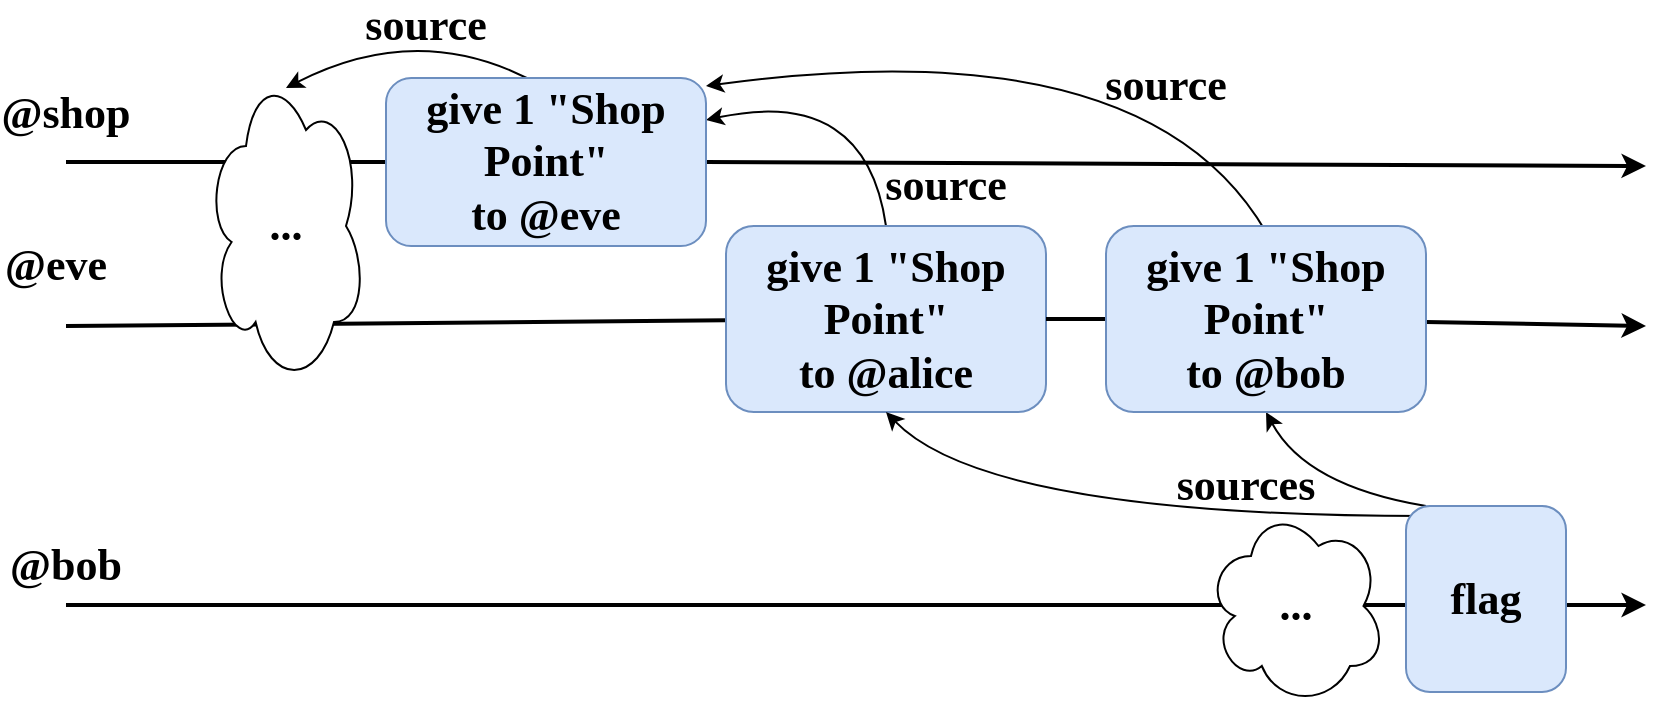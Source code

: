 <mxfile version="20.2.5" type="device"><diagram id="lmHBTVYNVSSq7VpwQHuB" name="Page-1"><mxGraphModel dx="1035" dy="554" grid="1" gridSize="10" guides="1" tooltips="1" connect="1" arrows="1" fold="1" page="1" pageScale="1" pageWidth="850" pageHeight="1100" math="0" shadow="0"><root><mxCell id="0"/><mxCell id="1" parent="0"/><mxCell id="oaYGhUz5jzB0BM-q3-1G-2" value="" style="endArrow=classic;html=1;strokeWidth=2;startArrow=none;fontFamily=libertine;fontStyle=1;fontSize=22;exitX=1;exitY=0.5;exitDx=0;exitDy=0;" parent="1" source="oaYGhUz5jzB0BM-q3-1G-8" edge="1"><mxGeometry width="50" height="50" relative="1" as="geometry"><mxPoint x="810" y="200" as="sourcePoint"/><mxPoint x="830" y="200" as="targetPoint"/></mxGeometry></mxCell><mxCell id="oaYGhUz5jzB0BM-q3-1G-3" value="@shop" style="text;html=1;strokeColor=none;fillColor=none;align=center;verticalAlign=middle;whiteSpace=wrap;rounded=0;fontSize=22;fontFamily=libertine;fontStyle=1" parent="1" vertex="1"><mxGeometry x="20" y="164" width="40" height="20" as="geometry"/></mxCell><mxCell id="oaYGhUz5jzB0BM-q3-1G-4" value="@eve" style="text;html=1;strokeColor=none;fillColor=none;align=center;verticalAlign=middle;whiteSpace=wrap;rounded=0;fontSize=22;fontFamily=libertine;fontStyle=1" parent="1" vertex="1"><mxGeometry x="15" y="240" width="40" height="20" as="geometry"/></mxCell><mxCell id="oaYGhUz5jzB0BM-q3-1G-5" value="" style="endArrow=classic;html=1;strokeWidth=2;startArrow=none;fontFamily=libertine;fontStyle=1;fontSize=22;" parent="1" source="oaYGhUz5jzB0BM-q3-1G-43" edge="1"><mxGeometry width="50" height="50" relative="1" as="geometry"><mxPoint x="40" y="280" as="sourcePoint"/><mxPoint x="830" y="280" as="targetPoint"/></mxGeometry></mxCell><mxCell id="oaYGhUz5jzB0BM-q3-1G-9" value="" style="endArrow=none;html=1;strokeWidth=2;fontFamily=libertine;fontStyle=1;fontSize=22;startArrow=none;" parent="1" target="oaYGhUz5jzB0BM-q3-1G-8" edge="1"><mxGeometry width="50" height="50" relative="1" as="geometry"><mxPoint x="40" y="198" as="sourcePoint"/><mxPoint x="570" y="200" as="targetPoint"/></mxGeometry></mxCell><mxCell id="oaYGhUz5jzB0BM-q3-1G-10" value="" style="curved=1;endArrow=none;html=1;fontSize=22;strokeWidth=1;startArrow=classic;startFill=1;endFill=0;fontFamily=libertine;fontStyle=1;exitX=0.625;exitY=0.013;exitDx=0;exitDy=0;exitPerimeter=0;" parent="1" edge="1"><mxGeometry width="50" height="50" relative="1" as="geometry"><mxPoint x="150" y="160.988" as="sourcePoint"/><mxPoint x="300" y="175" as="targetPoint"/><Array as="points"><mxPoint x="230" y="120"/></Array></mxGeometry></mxCell><mxCell id="oaYGhUz5jzB0BM-q3-1G-11" value="source" style="text;html=1;strokeColor=none;fillColor=none;align=center;verticalAlign=middle;whiteSpace=wrap;rounded=0;fontSize=22;fontFamily=libertine;fontStyle=1" parent="1" vertex="1"><mxGeometry x="200" y="120" width="40" height="20" as="geometry"/></mxCell><mxCell id="oaYGhUz5jzB0BM-q3-1G-13" value="" style="endArrow=none;html=1;strokeWidth=2;fontFamily=libertine;fontStyle=1;fontSize=22;" parent="1" target="oaYGhUz5jzB0BM-q3-1G-12" edge="1"><mxGeometry width="50" height="50" relative="1" as="geometry"><mxPoint x="40" y="280" as="sourcePoint"/><mxPoint x="650" y="280" as="targetPoint"/></mxGeometry></mxCell><mxCell id="oaYGhUz5jzB0BM-q3-1G-20" value="" style="curved=1;endArrow=none;html=1;fontSize=22;strokeWidth=1;startArrow=classic;startFill=1;endFill=0;exitX=1;exitY=0.25;exitDx=0;exitDy=0;fontFamily=libertine;fontStyle=1;entryX=0.5;entryY=0;entryDx=0;entryDy=0;" parent="1" source="oaYGhUz5jzB0BM-q3-1G-8" target="oaYGhUz5jzB0BM-q3-1G-12" edge="1"><mxGeometry width="50" height="50" relative="1" as="geometry"><mxPoint x="430" y="170" as="sourcePoint"/><mxPoint x="650" y="255" as="targetPoint"/><Array as="points"><mxPoint x="440" y="160"/></Array></mxGeometry></mxCell><mxCell id="oaYGhUz5jzB0BM-q3-1G-23" value="source" style="text;html=1;strokeColor=none;fillColor=none;align=center;verticalAlign=middle;whiteSpace=wrap;rounded=0;fontSize=22;fontFamily=libertine;fontStyle=1" parent="1" vertex="1"><mxGeometry x="460" y="200" width="40" height="20" as="geometry"/></mxCell><mxCell id="oaYGhUz5jzB0BM-q3-1G-15" value="..." style="ellipse;shape=cloud;whiteSpace=wrap;html=1;fontSize=22;fontFamily=libertine;fontStyle=1" parent="1" vertex="1"><mxGeometry x="110" y="150" width="80" height="160" as="geometry"/></mxCell><mxCell id="oaYGhUz5jzB0BM-q3-1G-8" value="give 1 &quot;Shop Point&quot;&lt;br style=&quot;font-size: 22px;&quot;&gt;to @eve" style="rounded=1;whiteSpace=wrap;html=1;fontSize=22;fillColor=#dae8fc;strokeColor=#6c8ebf;fontFamily=libertine;fontStyle=1" parent="1" vertex="1"><mxGeometry x="200" y="156" width="160" height="84" as="geometry"/></mxCell><mxCell id="oaYGhUz5jzB0BM-q3-1G-12" value="give 1 &quot;Shop Point&quot;&lt;br style=&quot;font-size: 22px&quot;&gt;to @alice" style="rounded=1;whiteSpace=wrap;html=1;fontSize=22;fillColor=#dae8fc;strokeColor=#6c8ebf;fontFamily=libertine;fontStyle=1" parent="1" vertex="1"><mxGeometry x="370" y="230" width="160" height="93" as="geometry"/></mxCell><mxCell id="oaYGhUz5jzB0BM-q3-1G-44" value="" style="endArrow=none;html=1;strokeWidth=2;startArrow=none;fontFamily=libertine;fontStyle=1;fontSize=22;" parent="1" source="oaYGhUz5jzB0BM-q3-1G-12" target="oaYGhUz5jzB0BM-q3-1G-43" edge="1"><mxGeometry width="50" height="50" relative="1" as="geometry"><mxPoint x="530" y="277.237" as="sourcePoint"/><mxPoint x="830" y="280" as="targetPoint"/></mxGeometry></mxCell><mxCell id="oaYGhUz5jzB0BM-q3-1G-45" value="" style="curved=1;endArrow=none;html=1;fontSize=22;strokeWidth=1;startArrow=classic;startFill=1;endFill=0;fontFamily=libertine;fontStyle=1;entryX=0.5;entryY=0;entryDx=0;entryDy=0;" parent="1" edge="1"><mxGeometry width="50" height="50" relative="1" as="geometry"><mxPoint x="360" y="160" as="sourcePoint"/><mxPoint x="640" y="233" as="targetPoint"/><Array as="points"><mxPoint x="580" y="130"/></Array></mxGeometry></mxCell><mxCell id="oaYGhUz5jzB0BM-q3-1G-47" value="source" style="text;html=1;strokeColor=none;fillColor=none;align=center;verticalAlign=middle;whiteSpace=wrap;rounded=0;fontSize=22;fontFamily=libertine;fontStyle=1" parent="1" vertex="1"><mxGeometry x="570" y="150" width="40" height="20" as="geometry"/></mxCell><mxCell id="WvJrTxr19jn81K8nSI7w-2" value="" style="endArrow=classic;html=1;strokeWidth=2;startArrow=none;fontFamily=libertine;fontStyle=1;fontSize=22;" parent="1" edge="1"><mxGeometry width="50" height="50" relative="1" as="geometry"><mxPoint x="40" y="419.5" as="sourcePoint"/><mxPoint x="830.0" y="419.5" as="targetPoint"/></mxGeometry></mxCell><mxCell id="WvJrTxr19jn81K8nSI7w-3" value="@bob" style="text;html=1;strokeColor=none;fillColor=none;align=center;verticalAlign=middle;whiteSpace=wrap;rounded=0;fontSize=22;fontFamily=libertine;fontStyle=1" parent="1" vertex="1"><mxGeometry x="20" y="390" width="40" height="20" as="geometry"/></mxCell><mxCell id="WvJrTxr19jn81K8nSI7w-5" value="..." style="ellipse;shape=cloud;whiteSpace=wrap;html=1;fontSize=22;fontFamily=libertine;fontStyle=1" parent="1" vertex="1"><mxGeometry x="610" y="370" width="90" height="100" as="geometry"/></mxCell><mxCell id="WvJrTxr19jn81K8nSI7w-6" value="" style="curved=1;endArrow=none;html=1;fontSize=22;strokeWidth=1;startArrow=classic;startFill=1;endFill=0;exitX=0.5;exitY=1;exitDx=0;exitDy=0;fontFamily=libertine;fontStyle=1;entryX=0.125;entryY=0.054;entryDx=0;entryDy=0;entryPerimeter=0;" parent="1" source="oaYGhUz5jzB0BM-q3-1G-12" target="WvJrTxr19jn81K8nSI7w-4" edge="1"><mxGeometry width="50" height="50" relative="1" as="geometry"><mxPoint x="665" y="322" as="sourcePoint"/><mxPoint x="710" y="375" as="targetPoint"/><Array as="points"><mxPoint x="500" y="375"/></Array></mxGeometry></mxCell><mxCell id="WvJrTxr19jn81K8nSI7w-7" value="" style="curved=1;endArrow=none;html=1;fontSize=22;strokeWidth=1;startArrow=classic;startFill=1;endFill=0;exitX=0.5;exitY=1;exitDx=0;exitDy=0;fontFamily=libertine;fontStyle=1;entryX=0.125;entryY=0;entryDx=0;entryDy=0;entryPerimeter=0;" parent="1" source="oaYGhUz5jzB0BM-q3-1G-43" target="WvJrTxr19jn81K8nSI7w-4" edge="1"><mxGeometry width="50" height="50" relative="1" as="geometry"><mxPoint x="460.0" y="333.0" as="sourcePoint"/><mxPoint x="720.0" y="385" as="targetPoint"/><Array as="points"><mxPoint x="660" y="360"/></Array></mxGeometry></mxCell><mxCell id="WvJrTxr19jn81K8nSI7w-4" value="flag" style="rounded=1;whiteSpace=wrap;html=1;fontSize=22;fillColor=#dae8fc;strokeColor=#6c8ebf;fontFamily=libertine;fontStyle=1" parent="1" vertex="1"><mxGeometry x="710" y="370" width="80" height="93" as="geometry"/></mxCell><mxCell id="oaYGhUz5jzB0BM-q3-1G-43" value="give 1 &quot;Shop Point&quot;&lt;br style=&quot;font-size: 22px&quot;&gt;to @bob" style="rounded=1;whiteSpace=wrap;html=1;fontSize=22;fillColor=#dae8fc;strokeColor=#6c8ebf;fontFamily=libertine;fontStyle=1" parent="1" vertex="1"><mxGeometry x="560" y="230" width="160" height="93" as="geometry"/></mxCell><mxCell id="WvJrTxr19jn81K8nSI7w-8" value="sources" style="text;html=1;strokeColor=none;fillColor=none;align=center;verticalAlign=middle;whiteSpace=wrap;rounded=0;fontSize=22;fontFamily=libertine;fontStyle=1" parent="1" vertex="1"><mxGeometry x="610" y="350" width="40" height="20" as="geometry"/></mxCell></root></mxGraphModel></diagram></mxfile>